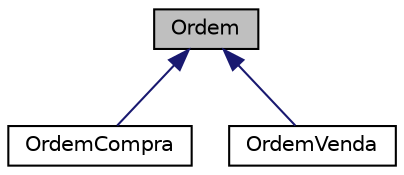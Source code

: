 digraph "Ordem"
{
  edge [fontname="Helvetica",fontsize="10",labelfontname="Helvetica",labelfontsize="10"];
  node [fontname="Helvetica",fontsize="10",shape=record];
  Node0 [label="Ordem",height=0.2,width=0.4,color="black", fillcolor="grey75", style="filled", fontcolor="black"];
  Node0 -> Node1 [dir="back",color="midnightblue",fontsize="10",style="solid"];
  Node1 [label="OrdemCompra",height=0.2,width=0.4,color="black", fillcolor="white", style="filled",URL="$class_ordem_compra.html",tooltip="An ordem compra. "];
  Node0 -> Node2 [dir="back",color="midnightblue",fontsize="10",style="solid"];
  Node2 [label="OrdemVenda",height=0.2,width=0.4,color="black", fillcolor="white", style="filled",URL="$class_ordem_venda.html",tooltip="An ordem venda. "];
}
